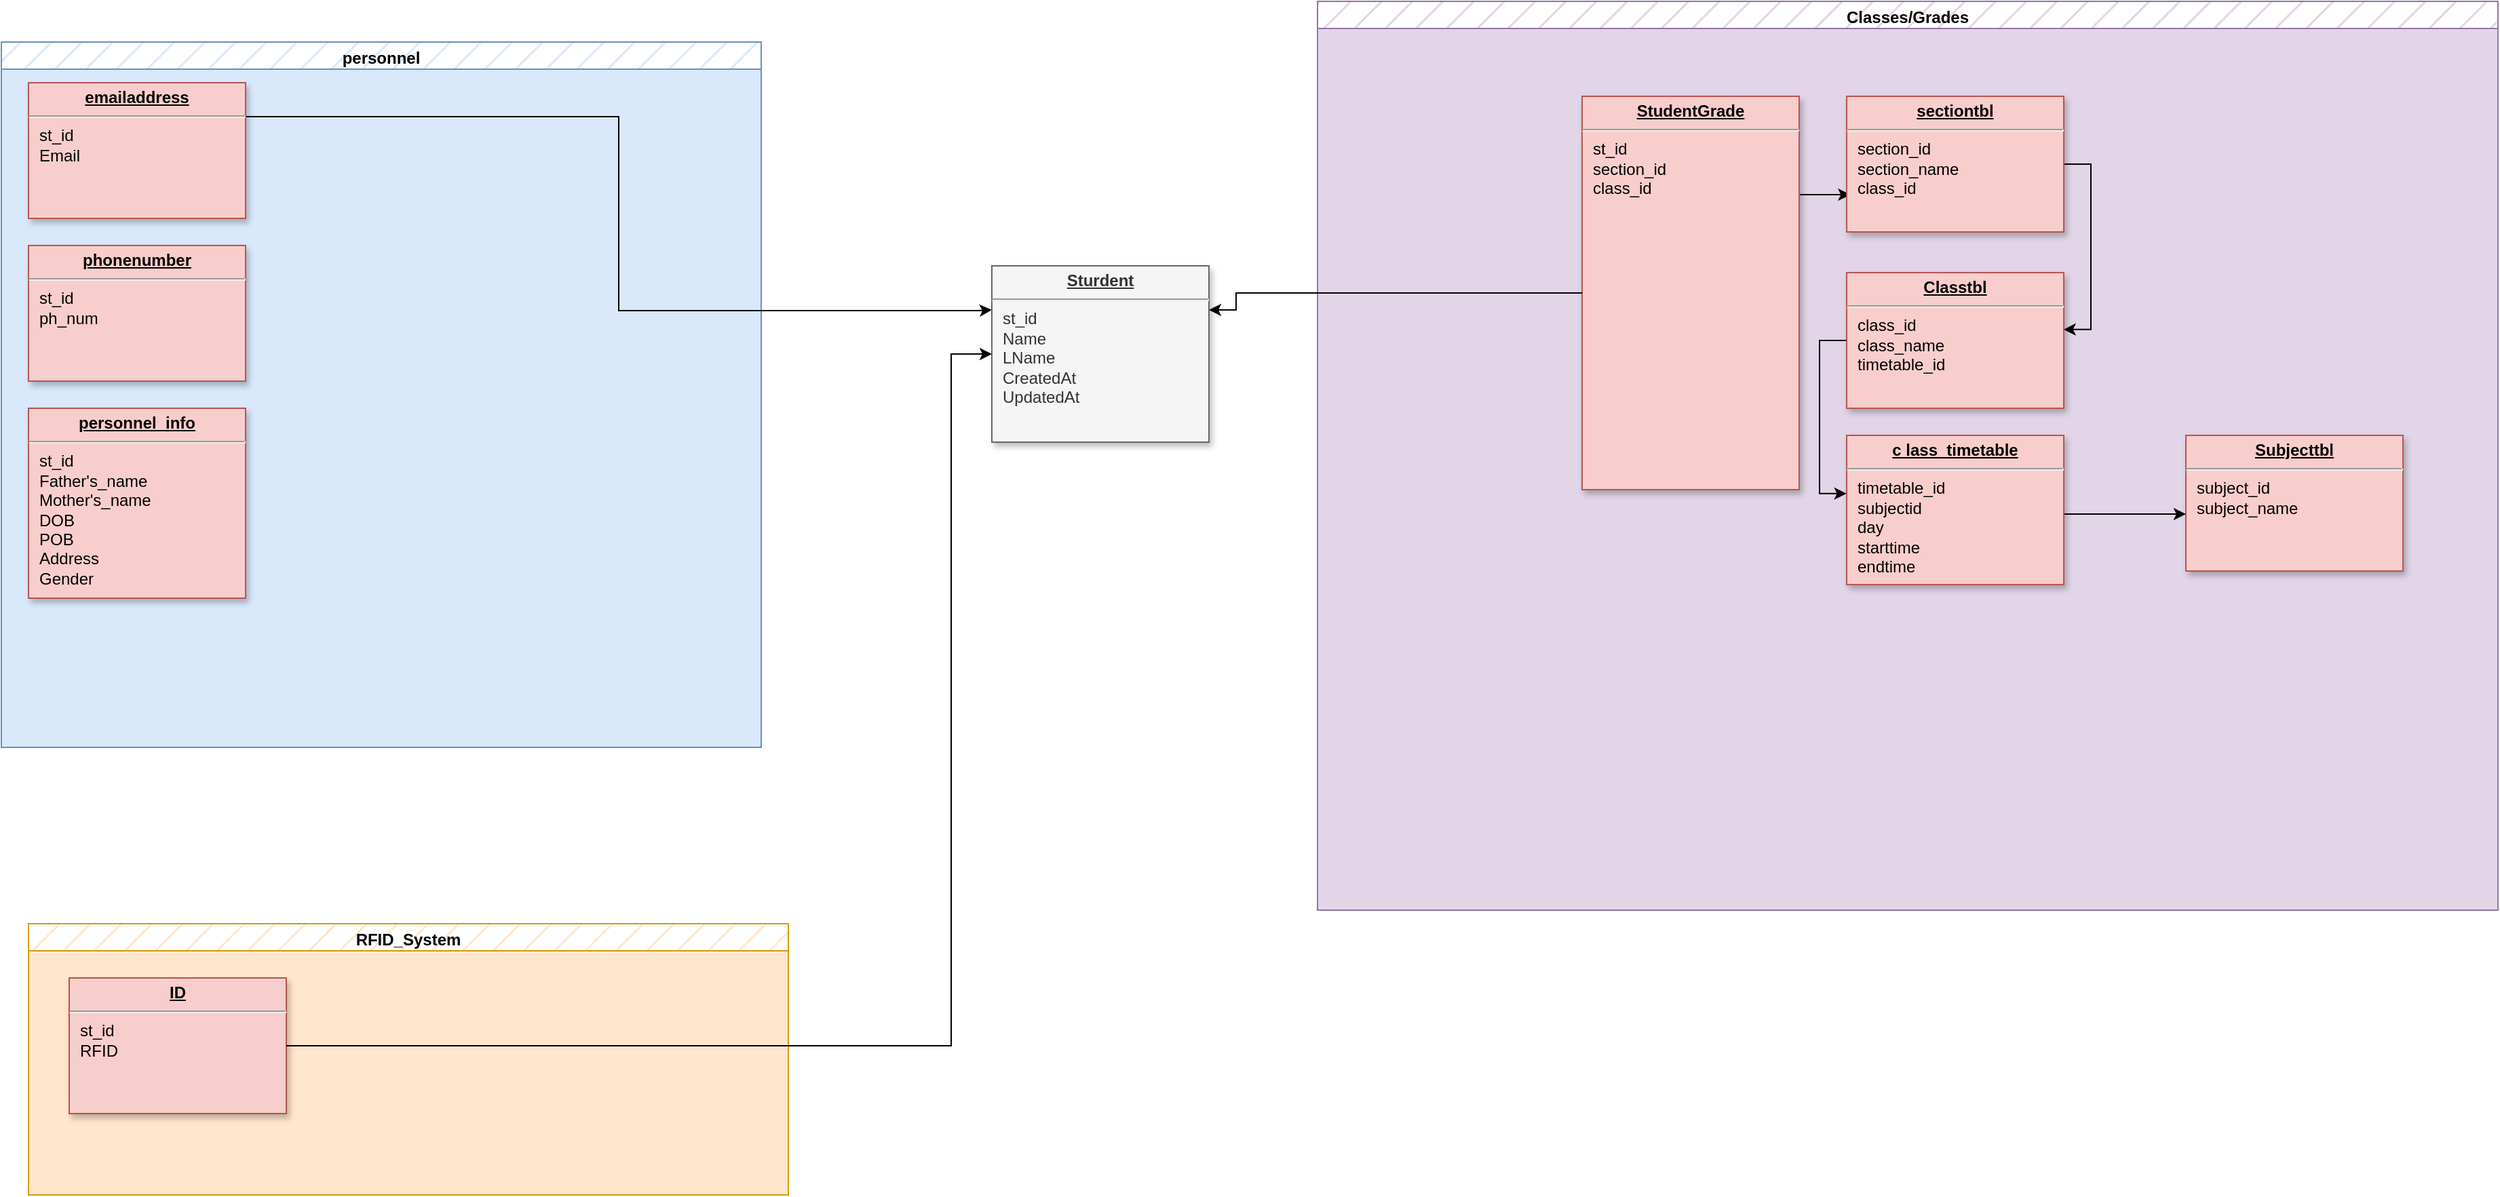 <mxfile version="21.3.4" type="github">
  <diagram name="Page-1" id="efa7a0a1-bf9b-a30e-e6df-94a7791c09e9">
    <mxGraphModel dx="1103" dy="615" grid="1" gridSize="10" guides="1" tooltips="1" connect="1" arrows="1" fold="1" page="1" pageScale="1" pageWidth="826" pageHeight="1169" background="none" math="0" shadow="0">
      <root>
        <mxCell id="0" />
        <mxCell id="1" parent="0" />
        <mxCell id="30" value="&lt;p style=&quot;margin: 0px; margin-top: 4px; text-align: center; text-decoration: underline;&quot;&gt;&lt;strong&gt;Sturdent&lt;/strong&gt;&lt;/p&gt;&lt;hr&gt;&lt;p style=&quot;margin: 0px; margin-left: 8px;&quot;&gt;st_id&lt;/p&gt;&lt;p style=&quot;margin: 0px; margin-left: 8px;&quot;&gt;Name&lt;/p&gt;&lt;p style=&quot;margin: 0px; margin-left: 8px;&quot;&gt;LName&lt;/p&gt;&lt;p style=&quot;margin: 0px; margin-left: 8px;&quot;&gt;CreatedAt&lt;/p&gt;&lt;p style=&quot;margin: 0px; margin-left: 8px;&quot;&gt;UpdatedAt&lt;/p&gt;&lt;p style=&quot;margin: 0px; margin-left: 8px;&quot;&gt;&lt;br&gt;&lt;/p&gt;" style="verticalAlign=top;align=left;overflow=fill;fontSize=12;fontFamily=Helvetica;html=1;strokeColor=#666666;shadow=1;fillColor=#f5f5f5;fontColor=#333333;" parent="1" vertex="1">
          <mxGeometry x="1470.0" y="455.0" width="160" height="130" as="geometry" />
        </mxCell>
        <mxCell id="GuDFr2N2JbEtWHN93wZa-122" value="RFID_System" style="swimlane;whiteSpace=wrap;html=1;fillColor=#ffe6cc;strokeColor=#d79b00;rounded=0;swimlaneLine=1;fillStyle=hatch;" vertex="1" parent="1">
          <mxGeometry x="760" y="940" width="560" height="200" as="geometry" />
        </mxCell>
        <mxCell id="GuDFr2N2JbEtWHN93wZa-124" value="" style="rounded=0;whiteSpace=wrap;html=1;fillColor=#ffe6cc;strokeColor=#d79b00;" vertex="1" parent="GuDFr2N2JbEtWHN93wZa-122">
          <mxGeometry y="20" width="560" height="180" as="geometry" />
        </mxCell>
        <mxCell id="GuDFr2N2JbEtWHN93wZa-126" value="&lt;p style=&quot;margin: 0px; margin-top: 4px; text-align: center; text-decoration: underline;&quot;&gt;&lt;strong&gt;ID&lt;/strong&gt;&lt;/p&gt;&lt;hr&gt;&lt;p style=&quot;margin: 0px; margin-left: 8px;&quot;&gt;st_id&lt;/p&gt;&lt;p style=&quot;margin: 0px; margin-left: 8px;&quot;&gt;RFID&lt;/p&gt;&lt;p style=&quot;margin: 0px; margin-left: 8px;&quot;&gt;&lt;br&gt;&lt;/p&gt;" style="verticalAlign=top;align=left;overflow=fill;fontSize=12;fontFamily=Helvetica;html=1;shadow=1;fillColor=#f8cecc;strokeColor=#b85450;" vertex="1" parent="GuDFr2N2JbEtWHN93wZa-122">
          <mxGeometry x="30" y="40" width="160" height="100" as="geometry" />
        </mxCell>
        <mxCell id="GuDFr2N2JbEtWHN93wZa-129" value="personnel" style="swimlane;whiteSpace=wrap;html=1;fillColor=#dae8fc;strokeColor=#6c8ebf;rounded=0;swimlaneLine=1;fillStyle=hatch;" vertex="1" parent="1">
          <mxGeometry x="740" y="290" width="560" height="520" as="geometry" />
        </mxCell>
        <mxCell id="GuDFr2N2JbEtWHN93wZa-130" value="" style="rounded=0;whiteSpace=wrap;html=1;fillColor=#dae8fc;strokeColor=#6c8ebf;" vertex="1" parent="GuDFr2N2JbEtWHN93wZa-129">
          <mxGeometry y="20" width="560" height="500" as="geometry" />
        </mxCell>
        <mxCell id="GuDFr2N2JbEtWHN93wZa-132" value="&lt;p style=&quot;margin: 0px; margin-top: 4px; text-align: center; text-decoration: underline;&quot;&gt;&lt;strong&gt;emailaddress&lt;/strong&gt;&lt;/p&gt;&lt;hr&gt;&lt;p style=&quot;margin: 0px; margin-left: 8px;&quot;&gt;st_id&lt;/p&gt;&lt;p style=&quot;margin: 0px; margin-left: 8px;&quot;&gt;Email&lt;/p&gt;&lt;p style=&quot;margin: 0px; margin-left: 8px;&quot;&gt;&lt;br&gt;&lt;/p&gt;" style="verticalAlign=top;align=left;overflow=fill;fontSize=12;fontFamily=Helvetica;html=1;shadow=1;fillColor=#f8cecc;strokeColor=#b85450;" vertex="1" parent="GuDFr2N2JbEtWHN93wZa-129">
          <mxGeometry x="20" y="30" width="160" height="100" as="geometry" />
        </mxCell>
        <mxCell id="GuDFr2N2JbEtWHN93wZa-135" value="&lt;p style=&quot;margin: 0px; margin-top: 4px; text-align: center; text-decoration: underline;&quot;&gt;&lt;strong&gt;phonenumber&lt;/strong&gt;&lt;/p&gt;&lt;hr&gt;&lt;p style=&quot;margin: 0px; margin-left: 8px;&quot;&gt;st_id&lt;/p&gt;&lt;p style=&quot;margin: 0px; margin-left: 8px;&quot;&gt;ph_num&lt;/p&gt;&lt;p style=&quot;margin: 0px; margin-left: 8px;&quot;&gt;&lt;br&gt;&lt;/p&gt;" style="verticalAlign=top;align=left;overflow=fill;fontSize=12;fontFamily=Helvetica;html=1;shadow=1;fillColor=#f8cecc;strokeColor=#b85450;" vertex="1" parent="GuDFr2N2JbEtWHN93wZa-129">
          <mxGeometry x="20" y="150" width="160" height="100" as="geometry" />
        </mxCell>
        <mxCell id="GuDFr2N2JbEtWHN93wZa-138" value="&lt;p style=&quot;margin: 4px 0px 0px; text-align: center;&quot;&gt;&lt;b&gt;&lt;u&gt;personnel_info&lt;/u&gt;&lt;/b&gt;&lt;br&gt;&lt;/p&gt;&lt;hr&gt;&lt;p style=&quot;margin: 0px; margin-left: 8px;&quot;&gt;st_id&lt;/p&gt;&lt;p style=&quot;margin: 0px; margin-left: 8px;&quot;&gt;Father&#39;s_name&lt;/p&gt;&lt;p style=&quot;margin: 0px; margin-left: 8px;&quot;&gt;Mother&#39;s_name&lt;/p&gt;&lt;p style=&quot;margin: 0px; margin-left: 8px;&quot;&gt;DOB&lt;/p&gt;&lt;p style=&quot;margin: 0px; margin-left: 8px;&quot;&gt;POB&lt;/p&gt;&lt;p style=&quot;margin: 0px; margin-left: 8px;&quot;&gt;Address&lt;/p&gt;&lt;p style=&quot;margin: 0px; margin-left: 8px;&quot;&gt;Gender&lt;/p&gt;" style="verticalAlign=top;align=left;overflow=fill;fontSize=12;fontFamily=Helvetica;html=1;shadow=1;fillColor=#f8cecc;strokeColor=#b85450;" vertex="1" parent="GuDFr2N2JbEtWHN93wZa-129">
          <mxGeometry x="20" y="270" width="160" height="140" as="geometry" />
        </mxCell>
        <mxCell id="GuDFr2N2JbEtWHN93wZa-141" value="Classes/Grades&lt;br&gt;" style="swimlane;whiteSpace=wrap;html=1;fillColor=#e1d5e7;strokeColor=#9673a6;rounded=0;swimlaneLine=1;fillStyle=hatch;" vertex="1" parent="1">
          <mxGeometry x="1710" y="260" width="870" height="670" as="geometry" />
        </mxCell>
        <mxCell id="GuDFr2N2JbEtWHN93wZa-142" value="" style="rounded=0;whiteSpace=wrap;html=1;fillColor=#e1d5e7;strokeColor=#9673a6;" vertex="1" parent="GuDFr2N2JbEtWHN93wZa-141">
          <mxGeometry y="20" width="870" height="650" as="geometry" />
        </mxCell>
        <mxCell id="GuDFr2N2JbEtWHN93wZa-168" style="edgeStyle=orthogonalEdgeStyle;rounded=0;orthogonalLoop=1;jettySize=auto;html=1;exitX=1;exitY=0.25;exitDx=0;exitDy=0;entryX=0.017;entryY=0.719;entryDx=0;entryDy=0;entryPerimeter=0;" edge="1" parent="GuDFr2N2JbEtWHN93wZa-141" source="GuDFr2N2JbEtWHN93wZa-143" target="GuDFr2N2JbEtWHN93wZa-149">
          <mxGeometry relative="1" as="geometry" />
        </mxCell>
        <mxCell id="GuDFr2N2JbEtWHN93wZa-143" value="&lt;p style=&quot;margin: 0px; margin-top: 4px; text-align: center; text-decoration: underline;&quot;&gt;&lt;strong&gt;StudentGrade&lt;/strong&gt;&lt;/p&gt;&lt;hr&gt;&lt;p style=&quot;margin: 0px; margin-left: 8px;&quot;&gt;st_id&lt;/p&gt;&lt;p style=&quot;margin: 0px; margin-left: 8px;&quot;&gt;section_id&lt;/p&gt;&lt;p style=&quot;margin: 0px; margin-left: 8px;&quot;&gt;class_id&lt;/p&gt;&lt;p style=&quot;margin: 0px; margin-left: 8px;&quot;&gt;&lt;br&gt;&lt;/p&gt;&lt;p style=&quot;margin: 0px; margin-left: 8px;&quot;&gt;&lt;br&gt;&lt;/p&gt;&lt;p style=&quot;margin: 0px; margin-left: 8px;&quot;&gt;&lt;br&gt;&lt;/p&gt;" style="verticalAlign=top;align=left;overflow=fill;fontSize=12;fontFamily=Helvetica;html=1;shadow=1;fillColor=#f8cecc;strokeColor=#b85450;" vertex="1" parent="GuDFr2N2JbEtWHN93wZa-141">
          <mxGeometry x="195" y="70" width="160" height="290" as="geometry" />
        </mxCell>
        <mxCell id="GuDFr2N2JbEtWHN93wZa-144" value="&lt;p style=&quot;margin: 0px; margin-top: 4px; text-align: center; text-decoration: underline;&quot;&gt;&lt;b&gt;Subjecttbl&lt;/b&gt;&lt;/p&gt;&lt;hr&gt;&lt;p style=&quot;margin: 0px; margin-left: 8px;&quot;&gt;subject_id&lt;/p&gt;&lt;p style=&quot;margin: 0px; margin-left: 8px;&quot;&gt;subject_name&lt;/p&gt;&lt;p style=&quot;margin: 0px; margin-left: 8px;&quot;&gt;&lt;br&gt;&lt;/p&gt;" style="verticalAlign=top;align=left;overflow=fill;fontSize=12;fontFamily=Helvetica;html=1;shadow=1;fillColor=#f8cecc;strokeColor=#b85450;" vertex="1" parent="GuDFr2N2JbEtWHN93wZa-141">
          <mxGeometry x="640" y="320" width="160" height="100" as="geometry" />
        </mxCell>
        <mxCell id="GuDFr2N2JbEtWHN93wZa-167" style="edgeStyle=orthogonalEdgeStyle;rounded=0;orthogonalLoop=1;jettySize=auto;html=1;exitX=1;exitY=0.5;exitDx=0;exitDy=0;entryX=0.999;entryY=0.419;entryDx=0;entryDy=0;entryPerimeter=0;" edge="1" parent="GuDFr2N2JbEtWHN93wZa-141" source="GuDFr2N2JbEtWHN93wZa-149" target="GuDFr2N2JbEtWHN93wZa-165">
          <mxGeometry relative="1" as="geometry" />
        </mxCell>
        <mxCell id="GuDFr2N2JbEtWHN93wZa-149" value="&lt;p style=&quot;margin: 0px; margin-top: 4px; text-align: center; text-decoration: underline;&quot;&gt;&lt;strong&gt;sectiontbl&lt;/strong&gt;&lt;/p&gt;&lt;hr&gt;&lt;p style=&quot;margin: 0px; margin-left: 8px;&quot;&gt;section_id&lt;/p&gt;&lt;p style=&quot;margin: 0px; margin-left: 8px;&quot;&gt;section_name&lt;/p&gt;&lt;p style=&quot;margin: 0px; margin-left: 8px;&quot;&gt;class_id&lt;/p&gt;&lt;p style=&quot;margin: 0px; margin-left: 8px;&quot;&gt;&lt;br&gt;&lt;/p&gt;&lt;p style=&quot;margin: 0px; margin-left: 8px;&quot;&gt;&lt;br&gt;&lt;/p&gt;" style="verticalAlign=top;align=left;overflow=fill;fontSize=12;fontFamily=Helvetica;html=1;shadow=1;fillColor=#f8cecc;strokeColor=#b85450;" vertex="1" parent="GuDFr2N2JbEtWHN93wZa-141">
          <mxGeometry x="390" y="70" width="160" height="100" as="geometry" />
        </mxCell>
        <mxCell id="GuDFr2N2JbEtWHN93wZa-152" style="edgeStyle=orthogonalEdgeStyle;rounded=0;orthogonalLoop=1;jettySize=auto;html=1;exitX=1;exitY=0.5;exitDx=0;exitDy=0;" edge="1" parent="GuDFr2N2JbEtWHN93wZa-141" source="GuDFr2N2JbEtWHN93wZa-150">
          <mxGeometry relative="1" as="geometry">
            <mxPoint x="640" y="378" as="targetPoint" />
            <Array as="points">
              <mxPoint x="550" y="378" />
            </Array>
          </mxGeometry>
        </mxCell>
        <mxCell id="GuDFr2N2JbEtWHN93wZa-150" value="&lt;p style=&quot;margin: 0px; margin-top: 4px; text-align: center; text-decoration: underline;&quot;&gt;&lt;strong&gt;c lass_timetable&lt;/strong&gt;&lt;/p&gt;&lt;hr&gt;&lt;p style=&quot;margin: 0px; margin-left: 8px;&quot;&gt;&lt;span style=&quot;background-color: initial;&quot;&gt;timetable_id&lt;/span&gt;&lt;br&gt;&lt;/p&gt;&lt;p style=&quot;margin: 0px; margin-left: 8px;&quot;&gt;subjectid&lt;/p&gt;&lt;p style=&quot;margin: 0px; margin-left: 8px;&quot;&gt;day&lt;/p&gt;&lt;p style=&quot;margin: 0px; margin-left: 8px;&quot;&gt;starttime&lt;/p&gt;&lt;p style=&quot;margin: 0px; margin-left: 8px;&quot;&gt;endtime&lt;/p&gt;&lt;p style=&quot;margin: 0px; margin-left: 8px;&quot;&gt;&lt;br&gt;&lt;/p&gt;" style="verticalAlign=top;align=left;overflow=fill;fontSize=12;fontFamily=Helvetica;html=1;shadow=1;fillColor=#f8cecc;strokeColor=#b85450;" vertex="1" parent="GuDFr2N2JbEtWHN93wZa-141">
          <mxGeometry x="390" y="320" width="160" height="110" as="geometry" />
        </mxCell>
        <mxCell id="GuDFr2N2JbEtWHN93wZa-166" style="edgeStyle=orthogonalEdgeStyle;rounded=0;orthogonalLoop=1;jettySize=auto;html=1;exitX=0;exitY=0.5;exitDx=0;exitDy=0;entryX=-0.001;entryY=0.39;entryDx=0;entryDy=0;entryPerimeter=0;" edge="1" parent="GuDFr2N2JbEtWHN93wZa-141" source="GuDFr2N2JbEtWHN93wZa-165" target="GuDFr2N2JbEtWHN93wZa-150">
          <mxGeometry relative="1" as="geometry" />
        </mxCell>
        <mxCell id="GuDFr2N2JbEtWHN93wZa-165" value="&lt;p style=&quot;margin: 0px; margin-top: 4px; text-align: center; text-decoration: underline;&quot;&gt;&lt;strong&gt;Classtbl&lt;/strong&gt;&lt;/p&gt;&lt;hr&gt;&lt;p style=&quot;margin: 0px; margin-left: 8px;&quot;&gt;class_id&lt;/p&gt;&lt;p style=&quot;margin: 0px; margin-left: 8px;&quot;&gt;class_name&lt;/p&gt;&lt;p style=&quot;margin: 0px; margin-left: 8px;&quot;&gt;timetable_id&lt;/p&gt;&lt;p style=&quot;margin: 0px; margin-left: 8px;&quot;&gt;&lt;br&gt;&lt;/p&gt;&lt;p style=&quot;margin: 0px; margin-left: 8px;&quot;&gt;&lt;br&gt;&lt;/p&gt;" style="verticalAlign=top;align=left;overflow=fill;fontSize=12;fontFamily=Helvetica;html=1;shadow=1;fillColor=#f8cecc;strokeColor=#b85450;" vertex="1" parent="GuDFr2N2JbEtWHN93wZa-141">
          <mxGeometry x="390" y="200" width="160" height="100" as="geometry" />
        </mxCell>
        <mxCell id="GuDFr2N2JbEtWHN93wZa-156" style="edgeStyle=orthogonalEdgeStyle;rounded=0;orthogonalLoop=1;jettySize=auto;html=1;entryX=1;entryY=0.25;entryDx=0;entryDy=0;" edge="1" parent="1" source="GuDFr2N2JbEtWHN93wZa-143" target="30">
          <mxGeometry relative="1" as="geometry">
            <mxPoint x="1690" y="500.0" as="targetPoint" />
            <Array as="points">
              <mxPoint x="1650" y="475" />
              <mxPoint x="1650" y="488" />
            </Array>
          </mxGeometry>
        </mxCell>
        <mxCell id="GuDFr2N2JbEtWHN93wZa-157" style="edgeStyle=orthogonalEdgeStyle;rounded=0;orthogonalLoop=1;jettySize=auto;html=1;exitX=1;exitY=0.5;exitDx=0;exitDy=0;entryX=0;entryY=0.5;entryDx=0;entryDy=0;" edge="1" parent="1" source="GuDFr2N2JbEtWHN93wZa-126" target="30">
          <mxGeometry relative="1" as="geometry">
            <Array as="points">
              <mxPoint x="1440" y="1030" />
              <mxPoint x="1440" y="520" />
            </Array>
          </mxGeometry>
        </mxCell>
        <mxCell id="GuDFr2N2JbEtWHN93wZa-158" style="edgeStyle=orthogonalEdgeStyle;rounded=0;orthogonalLoop=1;jettySize=auto;html=1;exitX=1;exitY=0.25;exitDx=0;exitDy=0;entryX=0;entryY=0.25;entryDx=0;entryDy=0;" edge="1" parent="1" source="GuDFr2N2JbEtWHN93wZa-132" target="30">
          <mxGeometry relative="1" as="geometry">
            <Array as="points">
              <mxPoint x="1195" y="345" />
              <mxPoint x="1195" y="488" />
              <mxPoint x="1460" y="488" />
            </Array>
          </mxGeometry>
        </mxCell>
      </root>
    </mxGraphModel>
  </diagram>
</mxfile>
